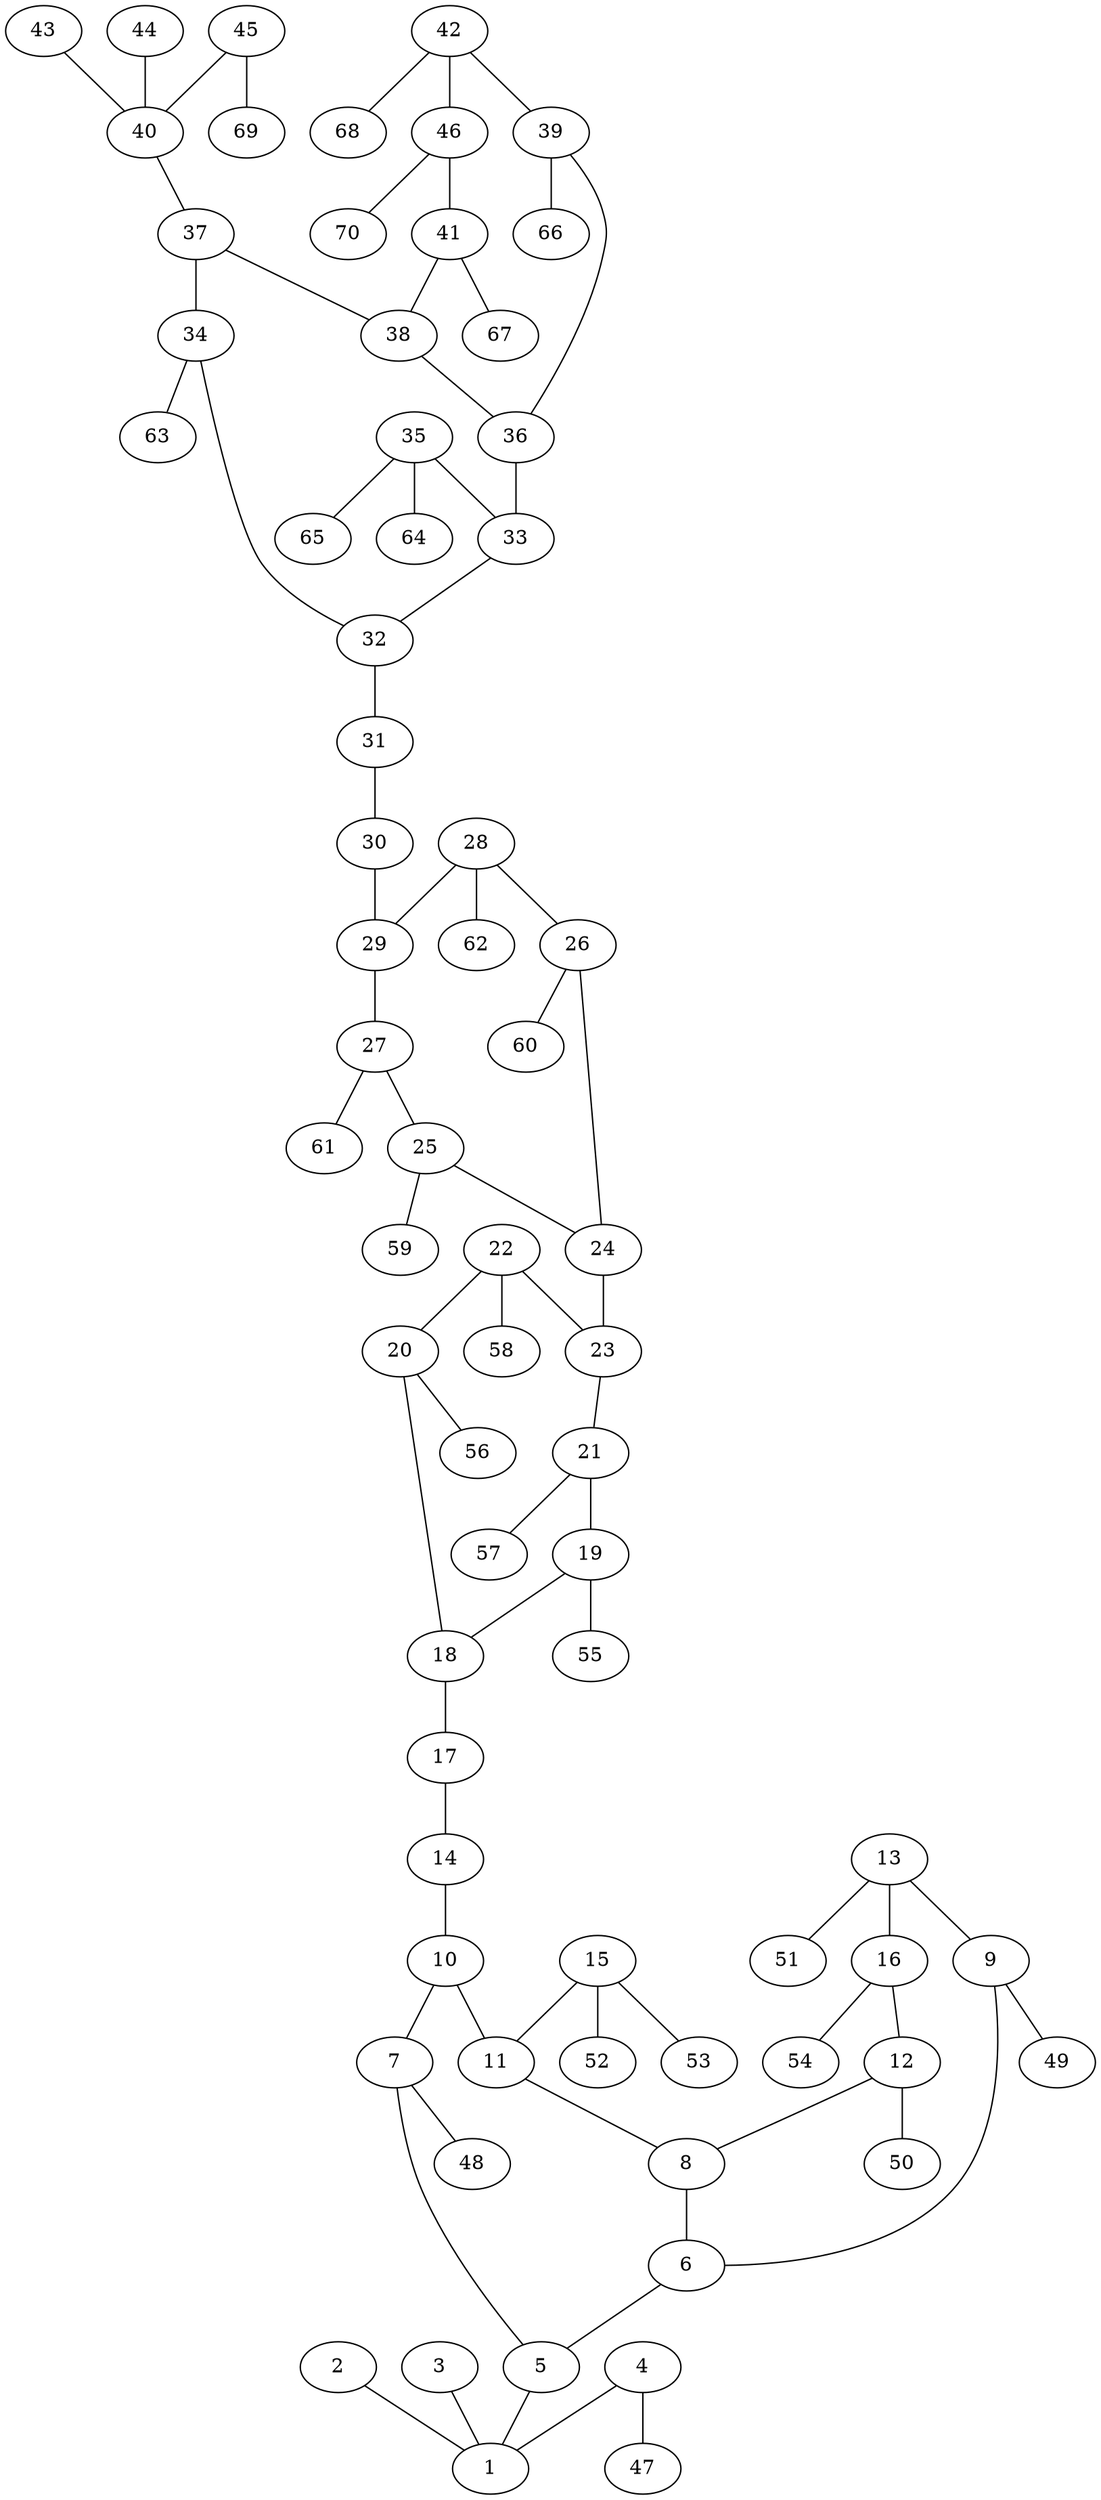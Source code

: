 graph molecule_4018 {
	1	 [chem=S];
	2	 [chem=O];
	2 -- 1	 [valence=2];
	3	 [chem=O];
	3 -- 1	 [valence=2];
	4	 [chem=O];
	4 -- 1	 [valence=1];
	47	 [chem=H];
	4 -- 47	 [valence=1];
	5	 [chem=C];
	5 -- 1	 [valence=1];
	6	 [chem=C];
	6 -- 5	 [valence=2];
	7	 [chem=C];
	7 -- 5	 [valence=1];
	48	 [chem=H];
	7 -- 48	 [valence=1];
	8	 [chem=C];
	8 -- 6	 [valence=1];
	9	 [chem=C];
	9 -- 6	 [valence=1];
	49	 [chem=H];
	9 -- 49	 [valence=1];
	10	 [chem=C];
	10 -- 7	 [valence=2];
	11	 [chem=C];
	10 -- 11	 [valence=1];
	11 -- 8	 [valence=2];
	12	 [chem=C];
	12 -- 8	 [valence=1];
	50	 [chem=H];
	12 -- 50	 [valence=1];
	13	 [chem=C];
	13 -- 9	 [valence=2];
	16	 [chem=C];
	13 -- 16	 [valence=1];
	51	 [chem=H];
	13 -- 51	 [valence=1];
	14	 [chem=N];
	14 -- 10	 [valence=1];
	15	 [chem=N];
	15 -- 11	 [valence=1];
	52	 [chem=H];
	15 -- 52	 [valence=1];
	53	 [chem=H];
	15 -- 53	 [valence=1];
	16 -- 12	 [valence=2];
	54	 [chem=H];
	16 -- 54	 [valence=1];
	17	 [chem=N];
	17 -- 14	 [valence=2];
	18	 [chem=C];
	18 -- 17	 [valence=1];
	19	 [chem=C];
	19 -- 18	 [valence=2];
	55	 [chem=H];
	19 -- 55	 [valence=1];
	20	 [chem=C];
	20 -- 18	 [valence=1];
	56	 [chem=H];
	20 -- 56	 [valence=1];
	21	 [chem=C];
	21 -- 19	 [valence=1];
	57	 [chem=H];
	21 -- 57	 [valence=1];
	22	 [chem=C];
	22 -- 20	 [valence=2];
	23	 [chem=C];
	22 -- 23	 [valence=1];
	58	 [chem=H];
	22 -- 58	 [valence=1];
	23 -- 21	 [valence=2];
	24	 [chem=C];
	24 -- 23	 [valence=1];
	25	 [chem=C];
	25 -- 24	 [valence=2];
	59	 [chem=H];
	25 -- 59	 [valence=1];
	26	 [chem=C];
	26 -- 24	 [valence=1];
	60	 [chem=H];
	26 -- 60	 [valence=1];
	27	 [chem=C];
	27 -- 25	 [valence=1];
	61	 [chem=H];
	27 -- 61	 [valence=1];
	28	 [chem=C];
	28 -- 26	 [valence=2];
	29	 [chem=C];
	28 -- 29	 [valence=1];
	62	 [chem=H];
	28 -- 62	 [valence=1];
	29 -- 27	 [valence=2];
	30	 [chem=N];
	30 -- 29	 [valence=1];
	31	 [chem=N];
	31 -- 30	 [valence=2];
	32	 [chem=C];
	32 -- 31	 [valence=1];
	33	 [chem=C];
	33 -- 32	 [valence=2];
	34	 [chem=C];
	34 -- 32	 [valence=1];
	63	 [chem=H];
	34 -- 63	 [valence=1];
	35	 [chem=N];
	35 -- 33	 [valence=1];
	64	 [chem=H];
	35 -- 64	 [valence=1];
	65	 [chem=H];
	35 -- 65	 [valence=1];
	36	 [chem=C];
	36 -- 33	 [valence=1];
	37	 [chem=C];
	37 -- 34	 [valence=2];
	38	 [chem=C];
	37 -- 38	 [valence=1];
	38 -- 36	 [valence=2];
	39	 [chem=C];
	39 -- 36	 [valence=1];
	66	 [chem=H];
	39 -- 66	 [valence=1];
	40	 [chem=S];
	40 -- 37	 [valence=1];
	41	 [chem=C];
	41 -- 38	 [valence=1];
	67	 [chem=H];
	41 -- 67	 [valence=1];
	42	 [chem=C];
	42 -- 39	 [valence=2];
	46	 [chem=C];
	42 -- 46	 [valence=1];
	68	 [chem=H];
	42 -- 68	 [valence=1];
	43	 [chem=O];
	43 -- 40	 [valence=2];
	44	 [chem=O];
	44 -- 40	 [valence=2];
	45	 [chem=O];
	45 -- 40	 [valence=1];
	69	 [chem=H];
	45 -- 69	 [valence=1];
	46 -- 41	 [valence=2];
	70	 [chem=H];
	46 -- 70	 [valence=1];
}
